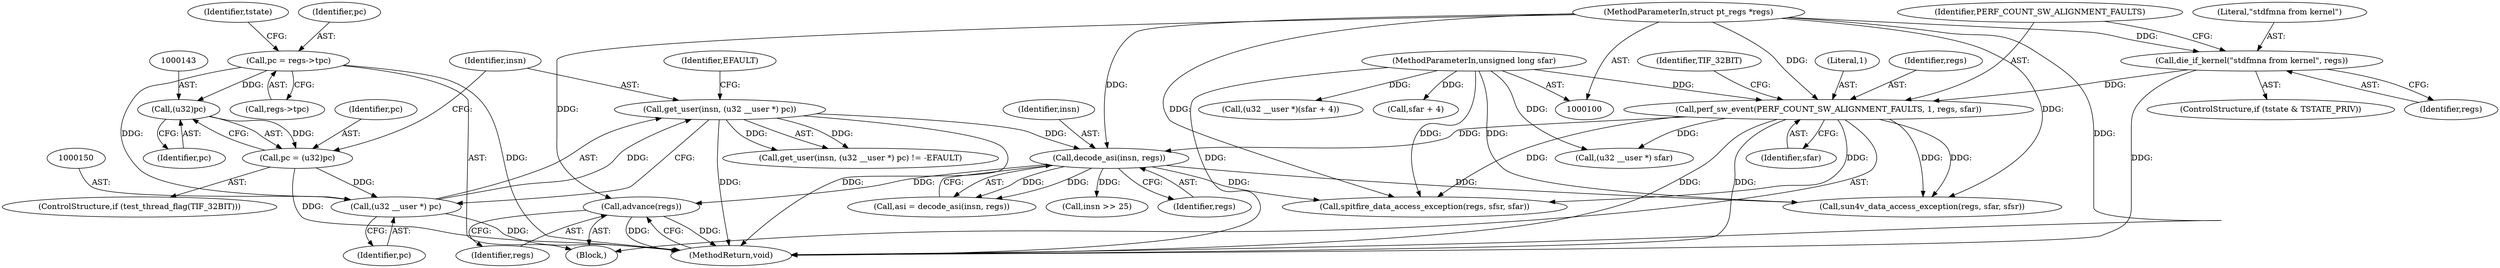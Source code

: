 digraph "0_linux_a8b0ca17b80e92faab46ee7179ba9e99ccb61233_38@pointer" {
"1000266" [label="(Call,advance(regs))"];
"1000158" [label="(Call,decode_asi(insn, regs))"];
"1000147" [label="(Call,get_user(insn, (u32 __user *) pc))"];
"1000149" [label="(Call,(u32 __user *) pc)"];
"1000106" [label="(Call,pc = regs->tpc)"];
"1000140" [label="(Call,pc = (u32)pc)"];
"1000142" [label="(Call,(u32)pc)"];
"1000132" [label="(Call,perf_sw_event(PERF_COUNT_SW_ALIGNMENT_FAULTS, 1, regs, sfar))"];
"1000129" [label="(Call,die_if_kernel(\"stdfmna from kernel\", regs))"];
"1000101" [label="(MethodParameterIn,struct pt_regs *regs)"];
"1000102" [label="(MethodParameterIn,unsigned long sfar)"];
"1000142" [label="(Call,(u32)pc)"];
"1000267" [label="(Identifier,regs)"];
"1000149" [label="(Call,(u32 __user *) pc)"];
"1000139" [label="(Identifier,TIF_32BIT)"];
"1000129" [label="(Call,die_if_kernel(\"stdfmna from kernel\", regs))"];
"1000130" [label="(Literal,\"stdfmna from kernel\")"];
"1000158" [label="(Call,decode_asi(insn, regs))"];
"1000113" [label="(Identifier,tstate)"];
"1000243" [label="(Call,(u32 __user *)(sfar + 4))"];
"1000165" [label="(Call,insn >> 25)"];
"1000245" [label="(Call,sfar + 4)"];
"1000160" [label="(Identifier,regs)"];
"1000268" [label="(MethodReturn,void)"];
"1000106" [label="(Call,pc = regs->tpc)"];
"1000159" [label="(Identifier,insn)"];
"1000266" [label="(Call,advance(regs))"];
"1000132" [label="(Call,perf_sw_event(PERF_COUNT_SW_ALIGNMENT_FAULTS, 1, regs, sfar))"];
"1000125" [label="(ControlStructure,if (tstate & TSTATE_PRIV))"];
"1000156" [label="(Call,asi = decode_asi(insn, regs))"];
"1000256" [label="(Call,sun4v_data_access_exception(regs, sfar, sfsr))"];
"1000108" [label="(Call,regs->tpc)"];
"1000134" [label="(Literal,1)"];
"1000140" [label="(Call,pc = (u32)pc)"];
"1000104" [label="(Block,)"];
"1000144" [label="(Identifier,pc)"];
"1000102" [label="(MethodParameterIn,unsigned long sfar)"];
"1000147" [label="(Call,get_user(insn, (u32 __user *) pc))"];
"1000141" [label="(Identifier,pc)"];
"1000236" [label="(Call,(u32 __user *) sfar)"];
"1000135" [label="(Identifier,regs)"];
"1000136" [label="(Identifier,sfar)"];
"1000133" [label="(Identifier,PERF_COUNT_SW_ALIGNMENT_FAULTS)"];
"1000107" [label="(Identifier,pc)"];
"1000261" [label="(Call,spitfire_data_access_exception(regs, sfsr, sfar))"];
"1000131" [label="(Identifier,regs)"];
"1000101" [label="(MethodParameterIn,struct pt_regs *regs)"];
"1000137" [label="(ControlStructure,if (test_thread_flag(TIF_32BIT)))"];
"1000146" [label="(Call,get_user(insn, (u32 __user *) pc) != -EFAULT)"];
"1000148" [label="(Identifier,insn)"];
"1000153" [label="(Identifier,EFAULT)"];
"1000151" [label="(Identifier,pc)"];
"1000266" -> "1000104"  [label="AST: "];
"1000266" -> "1000267"  [label="CFG: "];
"1000267" -> "1000266"  [label="AST: "];
"1000268" -> "1000266"  [label="CFG: "];
"1000266" -> "1000268"  [label="DDG: "];
"1000266" -> "1000268"  [label="DDG: "];
"1000158" -> "1000266"  [label="DDG: "];
"1000101" -> "1000266"  [label="DDG: "];
"1000158" -> "1000156"  [label="AST: "];
"1000158" -> "1000160"  [label="CFG: "];
"1000159" -> "1000158"  [label="AST: "];
"1000160" -> "1000158"  [label="AST: "];
"1000156" -> "1000158"  [label="CFG: "];
"1000158" -> "1000156"  [label="DDG: "];
"1000158" -> "1000156"  [label="DDG: "];
"1000147" -> "1000158"  [label="DDG: "];
"1000132" -> "1000158"  [label="DDG: "];
"1000101" -> "1000158"  [label="DDG: "];
"1000158" -> "1000165"  [label="DDG: "];
"1000158" -> "1000256"  [label="DDG: "];
"1000158" -> "1000261"  [label="DDG: "];
"1000147" -> "1000146"  [label="AST: "];
"1000147" -> "1000149"  [label="CFG: "];
"1000148" -> "1000147"  [label="AST: "];
"1000149" -> "1000147"  [label="AST: "];
"1000153" -> "1000147"  [label="CFG: "];
"1000147" -> "1000268"  [label="DDG: "];
"1000147" -> "1000268"  [label="DDG: "];
"1000147" -> "1000146"  [label="DDG: "];
"1000147" -> "1000146"  [label="DDG: "];
"1000149" -> "1000147"  [label="DDG: "];
"1000149" -> "1000151"  [label="CFG: "];
"1000150" -> "1000149"  [label="AST: "];
"1000151" -> "1000149"  [label="AST: "];
"1000149" -> "1000268"  [label="DDG: "];
"1000106" -> "1000149"  [label="DDG: "];
"1000140" -> "1000149"  [label="DDG: "];
"1000106" -> "1000104"  [label="AST: "];
"1000106" -> "1000108"  [label="CFG: "];
"1000107" -> "1000106"  [label="AST: "];
"1000108" -> "1000106"  [label="AST: "];
"1000113" -> "1000106"  [label="CFG: "];
"1000106" -> "1000268"  [label="DDG: "];
"1000106" -> "1000142"  [label="DDG: "];
"1000140" -> "1000137"  [label="AST: "];
"1000140" -> "1000142"  [label="CFG: "];
"1000141" -> "1000140"  [label="AST: "];
"1000142" -> "1000140"  [label="AST: "];
"1000148" -> "1000140"  [label="CFG: "];
"1000140" -> "1000268"  [label="DDG: "];
"1000142" -> "1000140"  [label="DDG: "];
"1000142" -> "1000144"  [label="CFG: "];
"1000143" -> "1000142"  [label="AST: "];
"1000144" -> "1000142"  [label="AST: "];
"1000132" -> "1000104"  [label="AST: "];
"1000132" -> "1000136"  [label="CFG: "];
"1000133" -> "1000132"  [label="AST: "];
"1000134" -> "1000132"  [label="AST: "];
"1000135" -> "1000132"  [label="AST: "];
"1000136" -> "1000132"  [label="AST: "];
"1000139" -> "1000132"  [label="CFG: "];
"1000132" -> "1000268"  [label="DDG: "];
"1000132" -> "1000268"  [label="DDG: "];
"1000129" -> "1000132"  [label="DDG: "];
"1000101" -> "1000132"  [label="DDG: "];
"1000102" -> "1000132"  [label="DDG: "];
"1000132" -> "1000236"  [label="DDG: "];
"1000132" -> "1000256"  [label="DDG: "];
"1000132" -> "1000256"  [label="DDG: "];
"1000132" -> "1000261"  [label="DDG: "];
"1000132" -> "1000261"  [label="DDG: "];
"1000129" -> "1000125"  [label="AST: "];
"1000129" -> "1000131"  [label="CFG: "];
"1000130" -> "1000129"  [label="AST: "];
"1000131" -> "1000129"  [label="AST: "];
"1000133" -> "1000129"  [label="CFG: "];
"1000129" -> "1000268"  [label="DDG: "];
"1000101" -> "1000129"  [label="DDG: "];
"1000101" -> "1000100"  [label="AST: "];
"1000101" -> "1000268"  [label="DDG: "];
"1000101" -> "1000256"  [label="DDG: "];
"1000101" -> "1000261"  [label="DDG: "];
"1000102" -> "1000100"  [label="AST: "];
"1000102" -> "1000268"  [label="DDG: "];
"1000102" -> "1000236"  [label="DDG: "];
"1000102" -> "1000243"  [label="DDG: "];
"1000102" -> "1000245"  [label="DDG: "];
"1000102" -> "1000256"  [label="DDG: "];
"1000102" -> "1000261"  [label="DDG: "];
}
